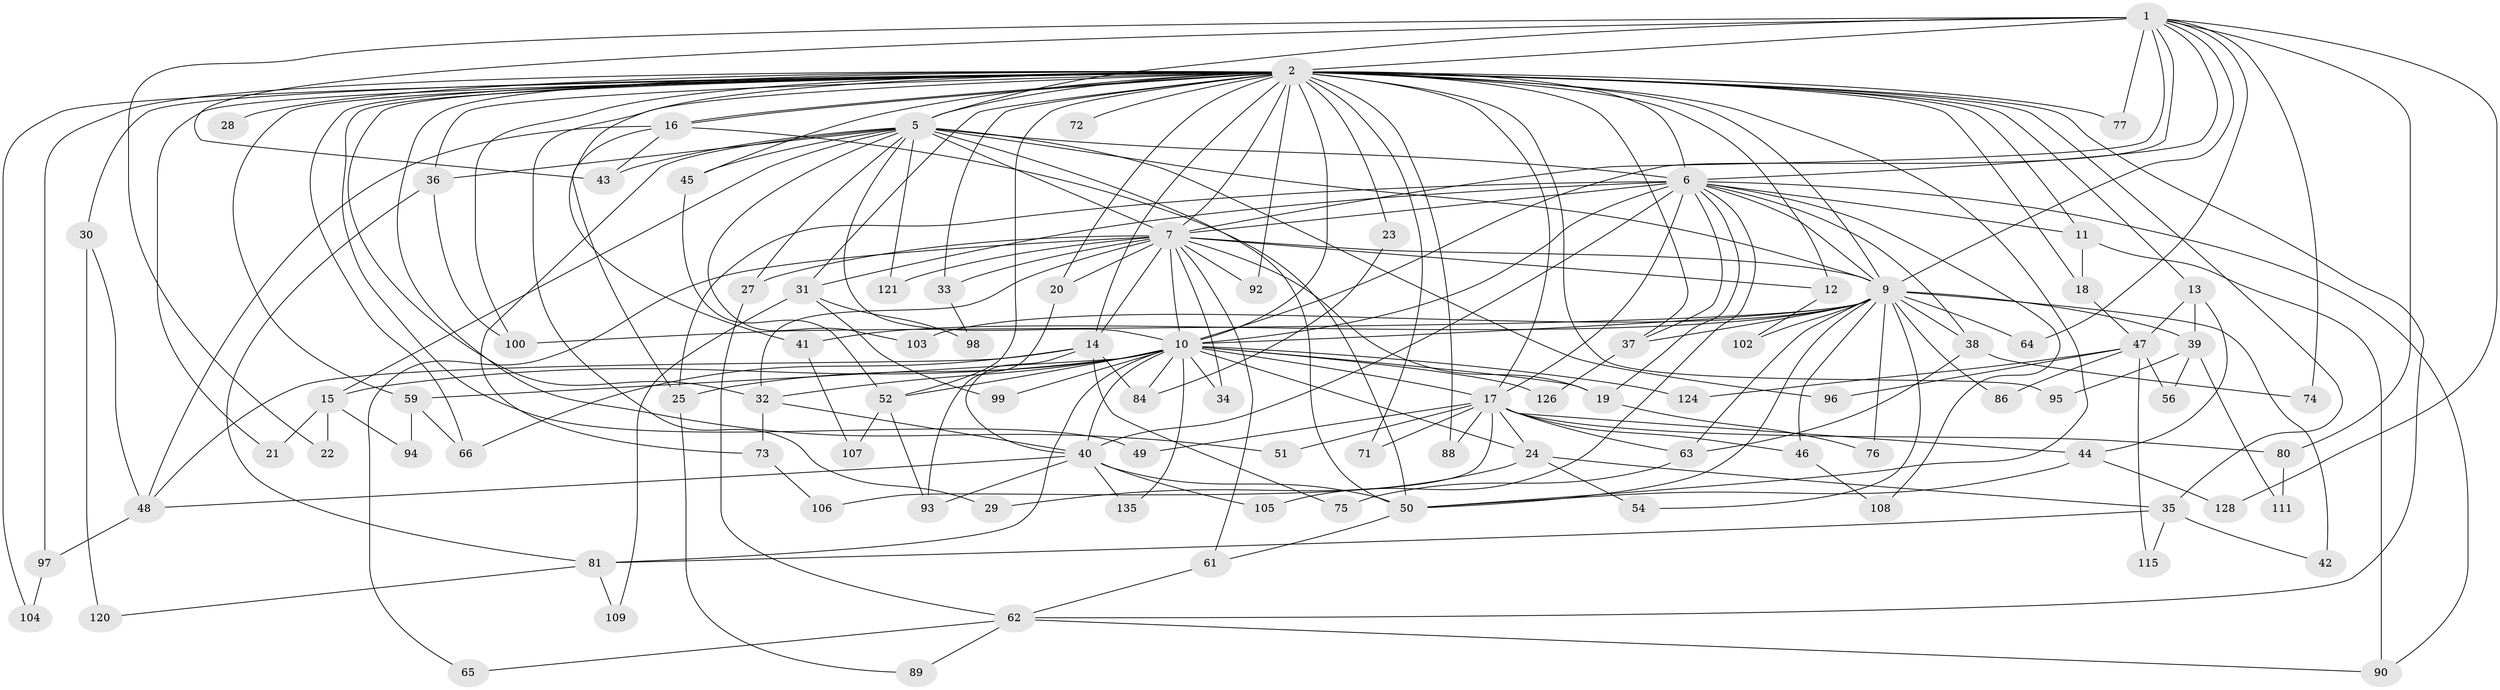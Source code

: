 // original degree distribution, {16: 0.007246376811594203, 30: 0.007246376811594203, 25: 0.007246376811594203, 23: 0.014492753623188406, 21: 0.007246376811594203, 22: 0.007246376811594203, 12: 0.007246376811594203, 26: 0.007246376811594203, 28: 0.007246376811594203, 4: 0.07971014492753623, 5: 0.07971014492753623, 7: 0.021739130434782608, 6: 0.014492753623188406, 13: 0.007246376811594203, 3: 0.17391304347826086, 2: 0.5434782608695652, 9: 0.007246376811594203}
// Generated by graph-tools (version 1.1) at 2025/17/03/04/25 18:17:30]
// undirected, 96 vertices, 217 edges
graph export_dot {
graph [start="1"]
  node [color=gray90,style=filled];
  1;
  2 [super="+4+3"];
  5;
  6 [super="+133+114+60+83+53"];
  7;
  9 [super="+55+119+130+82+57"];
  10;
  11;
  12 [super="+67"];
  13;
  14 [super="+78"];
  15;
  16 [super="+123+131"];
  17 [super="+26"];
  18;
  19;
  20;
  21;
  22;
  23;
  24;
  25;
  27;
  28;
  29;
  30;
  31;
  32 [super="+129+58"];
  33;
  34;
  35 [super="+87"];
  36;
  37;
  38;
  39;
  40;
  41;
  42;
  43 [super="+101"];
  44;
  45;
  46;
  47;
  48;
  49;
  50 [super="+113+117+70"];
  51;
  52 [super="+69"];
  54;
  56;
  59 [super="+116"];
  61 [super="+118"];
  62;
  63 [super="+79"];
  64;
  65;
  66;
  71;
  72;
  73;
  74;
  75;
  76;
  77;
  80;
  81;
  84 [super="+138"];
  86;
  88;
  89;
  90 [super="+91"];
  92;
  93 [super="+134"];
  94;
  95;
  96;
  97;
  98;
  99;
  100 [super="+122"];
  102;
  103;
  104;
  105;
  106;
  107;
  108;
  109;
  111;
  115;
  120;
  121;
  124;
  126;
  128;
  135;
  1 -- 2 [weight=4];
  1 -- 5;
  1 -- 6;
  1 -- 7;
  1 -- 9;
  1 -- 10;
  1 -- 22;
  1 -- 43;
  1 -- 64;
  1 -- 74;
  1 -- 77;
  1 -- 80;
  1 -- 128;
  2 -- 5 [weight=4];
  2 -- 6 [weight=4];
  2 -- 7 [weight=4];
  2 -- 9 [weight=6];
  2 -- 10 [weight=4];
  2 -- 14 [weight=2];
  2 -- 16;
  2 -- 16;
  2 -- 20;
  2 -- 28 [weight=2];
  2 -- 30 [weight=2];
  2 -- 32;
  2 -- 33;
  2 -- 37;
  2 -- 41;
  2 -- 62;
  2 -- 92;
  2 -- 95;
  2 -- 97;
  2 -- 104;
  2 -- 66;
  2 -- 71;
  2 -- 11;
  2 -- 12 [weight=2];
  2 -- 77;
  2 -- 23;
  2 -- 29;
  2 -- 45;
  2 -- 49;
  2 -- 51;
  2 -- 59;
  2 -- 50;
  2 -- 72;
  2 -- 13 [weight=2];
  2 -- 17;
  2 -- 18;
  2 -- 21;
  2 -- 88;
  2 -- 31;
  2 -- 35;
  2 -- 36;
  2 -- 52;
  2 -- 100;
  5 -- 6 [weight=2];
  5 -- 7;
  5 -- 9 [weight=2];
  5 -- 10;
  5 -- 15;
  5 -- 27;
  5 -- 36;
  5 -- 45;
  5 -- 73;
  5 -- 96;
  5 -- 103;
  5 -- 121;
  5 -- 50;
  5 -- 43;
  6 -- 7 [weight=2];
  6 -- 9;
  6 -- 10 [weight=2];
  6 -- 11;
  6 -- 31;
  6 -- 37;
  6 -- 38;
  6 -- 40;
  6 -- 90;
  6 -- 105;
  6 -- 108;
  6 -- 25;
  6 -- 19;
  6 -- 17;
  7 -- 9;
  7 -- 10;
  7 -- 14;
  7 -- 19;
  7 -- 20;
  7 -- 27;
  7 -- 32;
  7 -- 33;
  7 -- 34;
  7 -- 61;
  7 -- 65;
  7 -- 92;
  7 -- 121;
  7 -- 12;
  9 -- 10 [weight=3];
  9 -- 38;
  9 -- 39;
  9 -- 41;
  9 -- 42 [weight=2];
  9 -- 46;
  9 -- 50;
  9 -- 54;
  9 -- 64;
  9 -- 76;
  9 -- 86;
  9 -- 100;
  9 -- 103;
  9 -- 37;
  9 -- 102;
  9 -- 63;
  10 -- 15;
  10 -- 17;
  10 -- 19;
  10 -- 24;
  10 -- 25;
  10 -- 34;
  10 -- 40;
  10 -- 52;
  10 -- 59;
  10 -- 81;
  10 -- 84;
  10 -- 99;
  10 -- 124;
  10 -- 126;
  10 -- 135;
  10 -- 32;
  11 -- 18;
  11 -- 90;
  12 -- 102;
  13 -- 39;
  13 -- 44;
  13 -- 47;
  14 -- 66;
  14 -- 75;
  14 -- 84;
  14 -- 40;
  14 -- 48;
  15 -- 21;
  15 -- 22;
  15 -- 94;
  16 -- 25;
  16 -- 43;
  16 -- 50;
  16 -- 48;
  17 -- 24;
  17 -- 44;
  17 -- 46;
  17 -- 49;
  17 -- 51;
  17 -- 63 [weight=2];
  17 -- 71;
  17 -- 88;
  17 -- 106;
  17 -- 80;
  18 -- 47;
  19 -- 76;
  20 -- 93;
  23 -- 84;
  24 -- 29;
  24 -- 35;
  24 -- 54;
  25 -- 89;
  27 -- 62;
  30 -- 48;
  30 -- 120;
  31 -- 98;
  31 -- 99;
  31 -- 109;
  32 -- 73;
  32 -- 40;
  33 -- 98;
  35 -- 42;
  35 -- 115;
  35 -- 81;
  36 -- 81;
  36 -- 100;
  37 -- 126;
  38 -- 63;
  38 -- 74;
  39 -- 56;
  39 -- 95;
  39 -- 111;
  40 -- 48;
  40 -- 50;
  40 -- 93;
  40 -- 105;
  40 -- 135;
  41 -- 107;
  44 -- 128;
  44 -- 50;
  45 -- 52;
  46 -- 108;
  47 -- 56;
  47 -- 86;
  47 -- 96;
  47 -- 115;
  47 -- 124;
  48 -- 97;
  50 -- 61;
  52 -- 107;
  52 -- 93;
  59 -- 94;
  59 -- 66;
  61 -- 62;
  62 -- 65;
  62 -- 89;
  62 -- 90;
  63 -- 75;
  73 -- 106;
  80 -- 111;
  81 -- 109;
  81 -- 120;
  97 -- 104;
}
